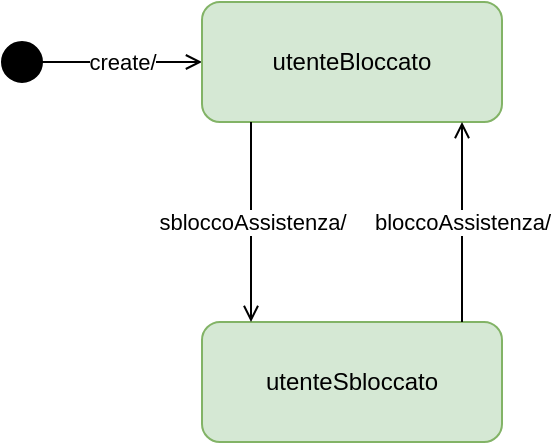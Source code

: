 <mxfile version="21.3.3" type="github">
  <diagram name="Pagina-1" id="ZDK_hONH9NvYs_AdJ42P">
    <mxGraphModel dx="1050" dy="542" grid="1" gridSize="10" guides="1" tooltips="1" connect="1" arrows="1" fold="1" page="1" pageScale="1" pageWidth="827" pageHeight="1169" math="0" shadow="0">
      <root>
        <mxCell id="0" />
        <mxCell id="1" parent="0" />
        <mxCell id="87MTOX2J1gJNZBFF_QMD-1" value="" style="ellipse;whiteSpace=wrap;html=1;aspect=fixed;fillColor=#000000;" parent="1" vertex="1">
          <mxGeometry x="50" y="90" width="20" height="20" as="geometry" />
        </mxCell>
        <mxCell id="87MTOX2J1gJNZBFF_QMD-2" value="create/" style="endArrow=open;html=1;rounded=0;exitX=1;exitY=0.5;exitDx=0;exitDy=0;entryX=0;entryY=0.5;entryDx=0;entryDy=0;endFill=0;" parent="1" target="87MTOX2J1gJNZBFF_QMD-3" edge="1">
          <mxGeometry width="50" height="50" relative="1" as="geometry">
            <mxPoint x="70" y="100" as="sourcePoint" />
            <mxPoint x="220" y="105" as="targetPoint" />
          </mxGeometry>
        </mxCell>
        <mxCell id="87MTOX2J1gJNZBFF_QMD-3" value="utenteBloccato" style="rounded=1;whiteSpace=wrap;html=1;fillColor=#d5e8d4;strokeColor=#82b366;" parent="1" vertex="1">
          <mxGeometry x="150" y="70" width="150" height="60" as="geometry" />
        </mxCell>
        <mxCell id="87MTOX2J1gJNZBFF_QMD-4" value="utenteSbloccato" style="rounded=1;whiteSpace=wrap;html=1;fillColor=#d5e8d4;strokeColor=#82b366;" parent="1" vertex="1">
          <mxGeometry x="150" y="230" width="150" height="60" as="geometry" />
        </mxCell>
        <mxCell id="87MTOX2J1gJNZBFF_QMD-5" value="sbloccoAssistenza/" style="endArrow=open;html=1;rounded=0;exitX=0.25;exitY=1;exitDx=0;exitDy=0;entryX=0.25;entryY=0;entryDx=0;entryDy=0;endFill=0;" parent="1" edge="1">
          <mxGeometry width="50" height="50" relative="1" as="geometry">
            <mxPoint x="174.5" y="130" as="sourcePoint" />
            <mxPoint x="174.5" y="230" as="targetPoint" />
          </mxGeometry>
        </mxCell>
        <mxCell id="87MTOX2J1gJNZBFF_QMD-6" value="bloccoAssistenza/" style="endArrow=open;html=1;rounded=0;exitX=0.75;exitY=0;exitDx=0;exitDy=0;entryX=0.75;entryY=1;entryDx=0;entryDy=0;endFill=0;" parent="1" edge="1">
          <mxGeometry width="50" height="50" relative="1" as="geometry">
            <mxPoint x="280" y="230" as="sourcePoint" />
            <mxPoint x="280" y="130" as="targetPoint" />
          </mxGeometry>
        </mxCell>
      </root>
    </mxGraphModel>
  </diagram>
</mxfile>
